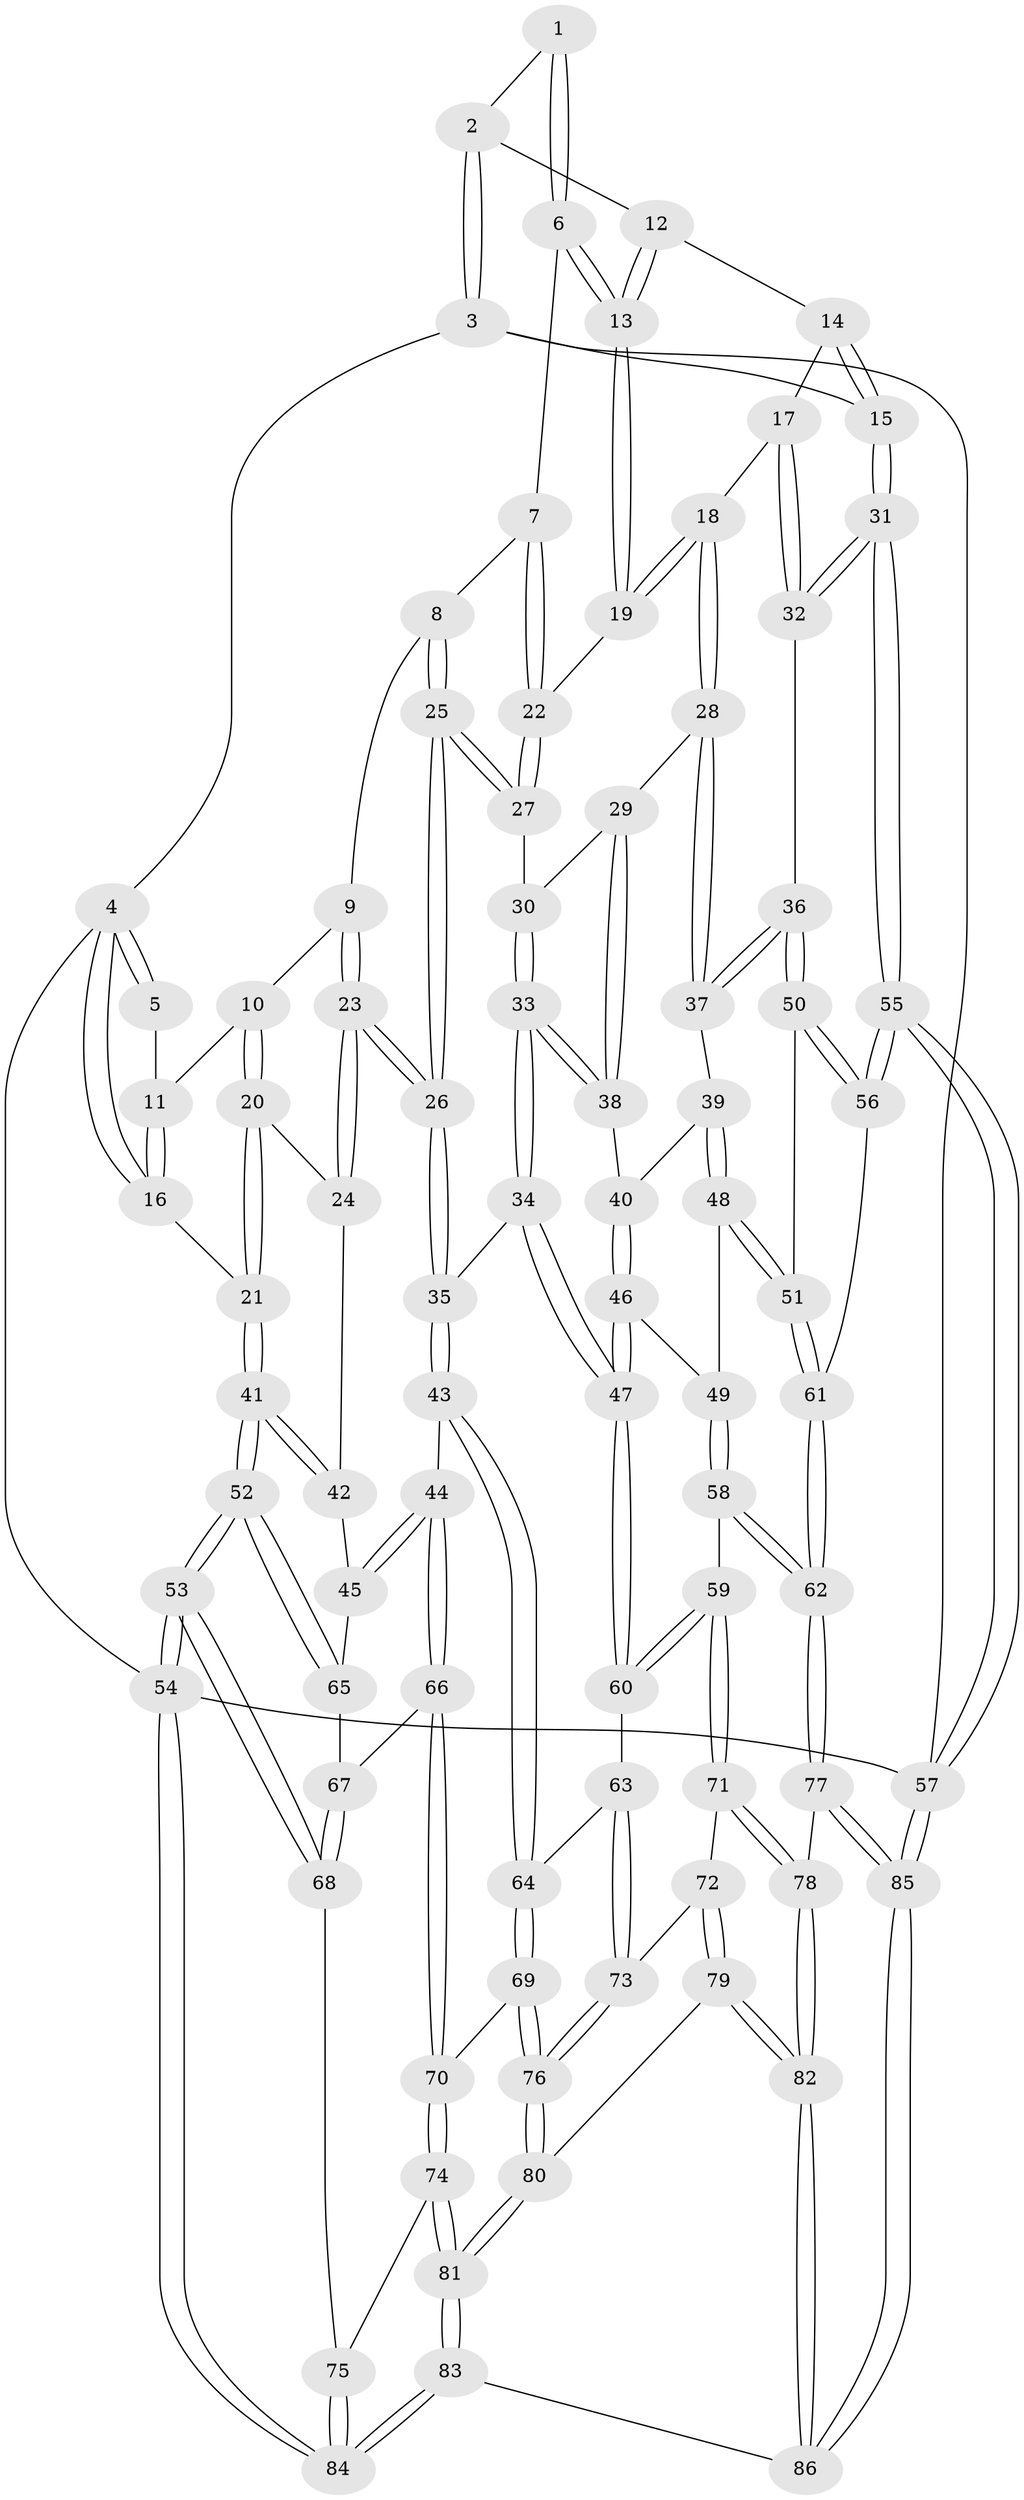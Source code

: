 // Generated by graph-tools (version 1.1) at 2025/11/02/27/25 16:11:51]
// undirected, 86 vertices, 212 edges
graph export_dot {
graph [start="1"]
  node [color=gray90,style=filled];
  1 [pos="+0.5152885932789453+0"];
  2 [pos="+0.6660238491793614+0"];
  3 [pos="+1+0"];
  4 [pos="+0+0"];
  5 [pos="+0.19077927203038272+0"];
  6 [pos="+0.5137072031555088+0"];
  7 [pos="+0.4131933411372343+0.15218361653335852"];
  8 [pos="+0.39936845249687836+0.15922395537706485"];
  9 [pos="+0.3080992039674609+0.15963186778263805"];
  10 [pos="+0.18907460804756543+0.09853892153133616"];
  11 [pos="+0.18634444532302843+0.0727838944840699"];
  12 [pos="+0.7372401953382384+0.07971024543967015"];
  13 [pos="+0.6483103473879729+0.17106972856319438"];
  14 [pos="+0.9033587300710285+0.1074250900524598"];
  15 [pos="+1+0"];
  16 [pos="+0+0.05010795627355373"];
  17 [pos="+0.8456001848255364+0.22960185308032496"];
  18 [pos="+0.722909051146526+0.26600672617842464"];
  19 [pos="+0.649113636746175+0.20009844632521787"];
  20 [pos="+0.16530543713729187+0.12956797795397956"];
  21 [pos="+0+0.17324335092924248"];
  22 [pos="+0.5492773986043641+0.24046807764437167"];
  23 [pos="+0.28271948892572596+0.39279514566059953"];
  24 [pos="+0.10921766267326175+0.3325630643813648"];
  25 [pos="+0.405545882169689+0.3282720292063653"];
  26 [pos="+0.3421229187613893+0.44453395499650045"];
  27 [pos="+0.5345728750964184+0.2784329891728356"];
  28 [pos="+0.7214816958467285+0.27659397834160565"];
  29 [pos="+0.6686749301508454+0.3658423597215075"];
  30 [pos="+0.543469693359249+0.32444124514847617"];
  31 [pos="+1+0.4071009271026404"];
  32 [pos="+0.9893920778730434+0.4110343861244831"];
  33 [pos="+0.5061439449476235+0.5012796093108354"];
  34 [pos="+0.5018458255120142+0.5057057675121639"];
  35 [pos="+0.3644783191147655+0.49764668878922075"];
  36 [pos="+0.965157693319369+0.42633238220906344"];
  37 [pos="+0.8110580850867122+0.4210788601877535"];
  38 [pos="+0.6536062772625011+0.4258641578643987"];
  39 [pos="+0.76127024396388+0.4641019738700434"];
  40 [pos="+0.7010097600483675+0.4571209880887518"];
  41 [pos="+0+0.4093344487467565"];
  42 [pos="+0.09513084672246815+0.3393562159670418"];
  43 [pos="+0.302784186673592+0.5952256750642126"];
  44 [pos="+0.2718044900225354+0.608459196293513"];
  45 [pos="+0.17049089376819732+0.5879585243697656"];
  46 [pos="+0.6943396068335207+0.5486933838638781"];
  47 [pos="+0.5876541962091993+0.6182676670729237"];
  48 [pos="+0.7898820300791504+0.5625022688528164"];
  49 [pos="+0.7828573663223454+0.5672323326766565"];
  50 [pos="+0.9365716635191583+0.47381327392933165"];
  51 [pos="+0.8313565210552583+0.5666846583610317"];
  52 [pos="+0+0.5783765827877587"];
  53 [pos="+0+1"];
  54 [pos="+0+1"];
  55 [pos="+1+0.7702961959092444"];
  56 [pos="+0.9414469159339725+0.7704098919571563"];
  57 [pos="+1+1"];
  58 [pos="+0.7064956386570187+0.713240066907277"];
  59 [pos="+0.6930355482446929+0.715133989837413"];
  60 [pos="+0.5945304908984764+0.6397401817642011"];
  61 [pos="+0.9353298158402036+0.7715947239684395"];
  62 [pos="+0.9234282000204229+0.777893265468486"];
  63 [pos="+0.5226972639454378+0.7161427680240086"];
  64 [pos="+0.3820092424955378+0.721549889660597"];
  65 [pos="+0.000881596435468719+0.5995114043322755"];
  66 [pos="+0.237088515250512+0.6776819583767109"];
  67 [pos="+0.12346231852787194+0.7321534332198569"];
  68 [pos="+0.07454626474982519+0.8640829288643073"];
  69 [pos="+0.3838006099538958+0.7824914764275039"];
  70 [pos="+0.22194986498922376+0.8011171266365921"];
  71 [pos="+0.666280502920453+0.7868329675171921"];
  72 [pos="+0.5257272309406007+0.801876544778792"];
  73 [pos="+0.5244503044713843+0.8005421611767013"];
  74 [pos="+0.21925816087720224+0.808479063171769"];
  75 [pos="+0.1880106397653927+0.8226253910974948"];
  76 [pos="+0.3945020167356951+0.82861966507187"];
  77 [pos="+0.8607046971601884+0.8933907834350174"];
  78 [pos="+0.6605278496093949+0.9230377516180162"];
  79 [pos="+0.5451014812094848+0.872244985121363"];
  80 [pos="+0.38132837154044363+0.8909061230972797"];
  81 [pos="+0.352615405804902+0.9495309668986064"];
  82 [pos="+0.6287007595961414+0.9604014747123312"];
  83 [pos="+0.3370676933249245+1"];
  84 [pos="+0.31788780064677985+1"];
  85 [pos="+0.9342089025930163+1"];
  86 [pos="+0.5638596759679025+1"];
  1 -- 2;
  1 -- 6;
  1 -- 6;
  2 -- 3;
  2 -- 3;
  2 -- 12;
  3 -- 4;
  3 -- 15;
  3 -- 57;
  4 -- 5;
  4 -- 5;
  4 -- 16;
  4 -- 16;
  4 -- 54;
  5 -- 11;
  6 -- 7;
  6 -- 13;
  6 -- 13;
  7 -- 8;
  7 -- 22;
  7 -- 22;
  8 -- 9;
  8 -- 25;
  8 -- 25;
  9 -- 10;
  9 -- 23;
  9 -- 23;
  10 -- 11;
  10 -- 20;
  10 -- 20;
  11 -- 16;
  11 -- 16;
  12 -- 13;
  12 -- 13;
  12 -- 14;
  13 -- 19;
  13 -- 19;
  14 -- 15;
  14 -- 15;
  14 -- 17;
  15 -- 31;
  15 -- 31;
  16 -- 21;
  17 -- 18;
  17 -- 32;
  17 -- 32;
  18 -- 19;
  18 -- 19;
  18 -- 28;
  18 -- 28;
  19 -- 22;
  20 -- 21;
  20 -- 21;
  20 -- 24;
  21 -- 41;
  21 -- 41;
  22 -- 27;
  22 -- 27;
  23 -- 24;
  23 -- 24;
  23 -- 26;
  23 -- 26;
  24 -- 42;
  25 -- 26;
  25 -- 26;
  25 -- 27;
  25 -- 27;
  26 -- 35;
  26 -- 35;
  27 -- 30;
  28 -- 29;
  28 -- 37;
  28 -- 37;
  29 -- 30;
  29 -- 38;
  29 -- 38;
  30 -- 33;
  30 -- 33;
  31 -- 32;
  31 -- 32;
  31 -- 55;
  31 -- 55;
  32 -- 36;
  33 -- 34;
  33 -- 34;
  33 -- 38;
  33 -- 38;
  34 -- 35;
  34 -- 47;
  34 -- 47;
  35 -- 43;
  35 -- 43;
  36 -- 37;
  36 -- 37;
  36 -- 50;
  36 -- 50;
  37 -- 39;
  38 -- 40;
  39 -- 40;
  39 -- 48;
  39 -- 48;
  40 -- 46;
  40 -- 46;
  41 -- 42;
  41 -- 42;
  41 -- 52;
  41 -- 52;
  42 -- 45;
  43 -- 44;
  43 -- 64;
  43 -- 64;
  44 -- 45;
  44 -- 45;
  44 -- 66;
  44 -- 66;
  45 -- 65;
  46 -- 47;
  46 -- 47;
  46 -- 49;
  47 -- 60;
  47 -- 60;
  48 -- 49;
  48 -- 51;
  48 -- 51;
  49 -- 58;
  49 -- 58;
  50 -- 51;
  50 -- 56;
  50 -- 56;
  51 -- 61;
  51 -- 61;
  52 -- 53;
  52 -- 53;
  52 -- 65;
  52 -- 65;
  53 -- 54;
  53 -- 54;
  53 -- 68;
  53 -- 68;
  54 -- 84;
  54 -- 84;
  54 -- 57;
  55 -- 56;
  55 -- 56;
  55 -- 57;
  55 -- 57;
  56 -- 61;
  57 -- 85;
  57 -- 85;
  58 -- 59;
  58 -- 62;
  58 -- 62;
  59 -- 60;
  59 -- 60;
  59 -- 71;
  59 -- 71;
  60 -- 63;
  61 -- 62;
  61 -- 62;
  62 -- 77;
  62 -- 77;
  63 -- 64;
  63 -- 73;
  63 -- 73;
  64 -- 69;
  64 -- 69;
  65 -- 67;
  66 -- 67;
  66 -- 70;
  66 -- 70;
  67 -- 68;
  67 -- 68;
  68 -- 75;
  69 -- 70;
  69 -- 76;
  69 -- 76;
  70 -- 74;
  70 -- 74;
  71 -- 72;
  71 -- 78;
  71 -- 78;
  72 -- 73;
  72 -- 79;
  72 -- 79;
  73 -- 76;
  73 -- 76;
  74 -- 75;
  74 -- 81;
  74 -- 81;
  75 -- 84;
  75 -- 84;
  76 -- 80;
  76 -- 80;
  77 -- 78;
  77 -- 85;
  77 -- 85;
  78 -- 82;
  78 -- 82;
  79 -- 80;
  79 -- 82;
  79 -- 82;
  80 -- 81;
  80 -- 81;
  81 -- 83;
  81 -- 83;
  82 -- 86;
  82 -- 86;
  83 -- 84;
  83 -- 84;
  83 -- 86;
  85 -- 86;
  85 -- 86;
}

